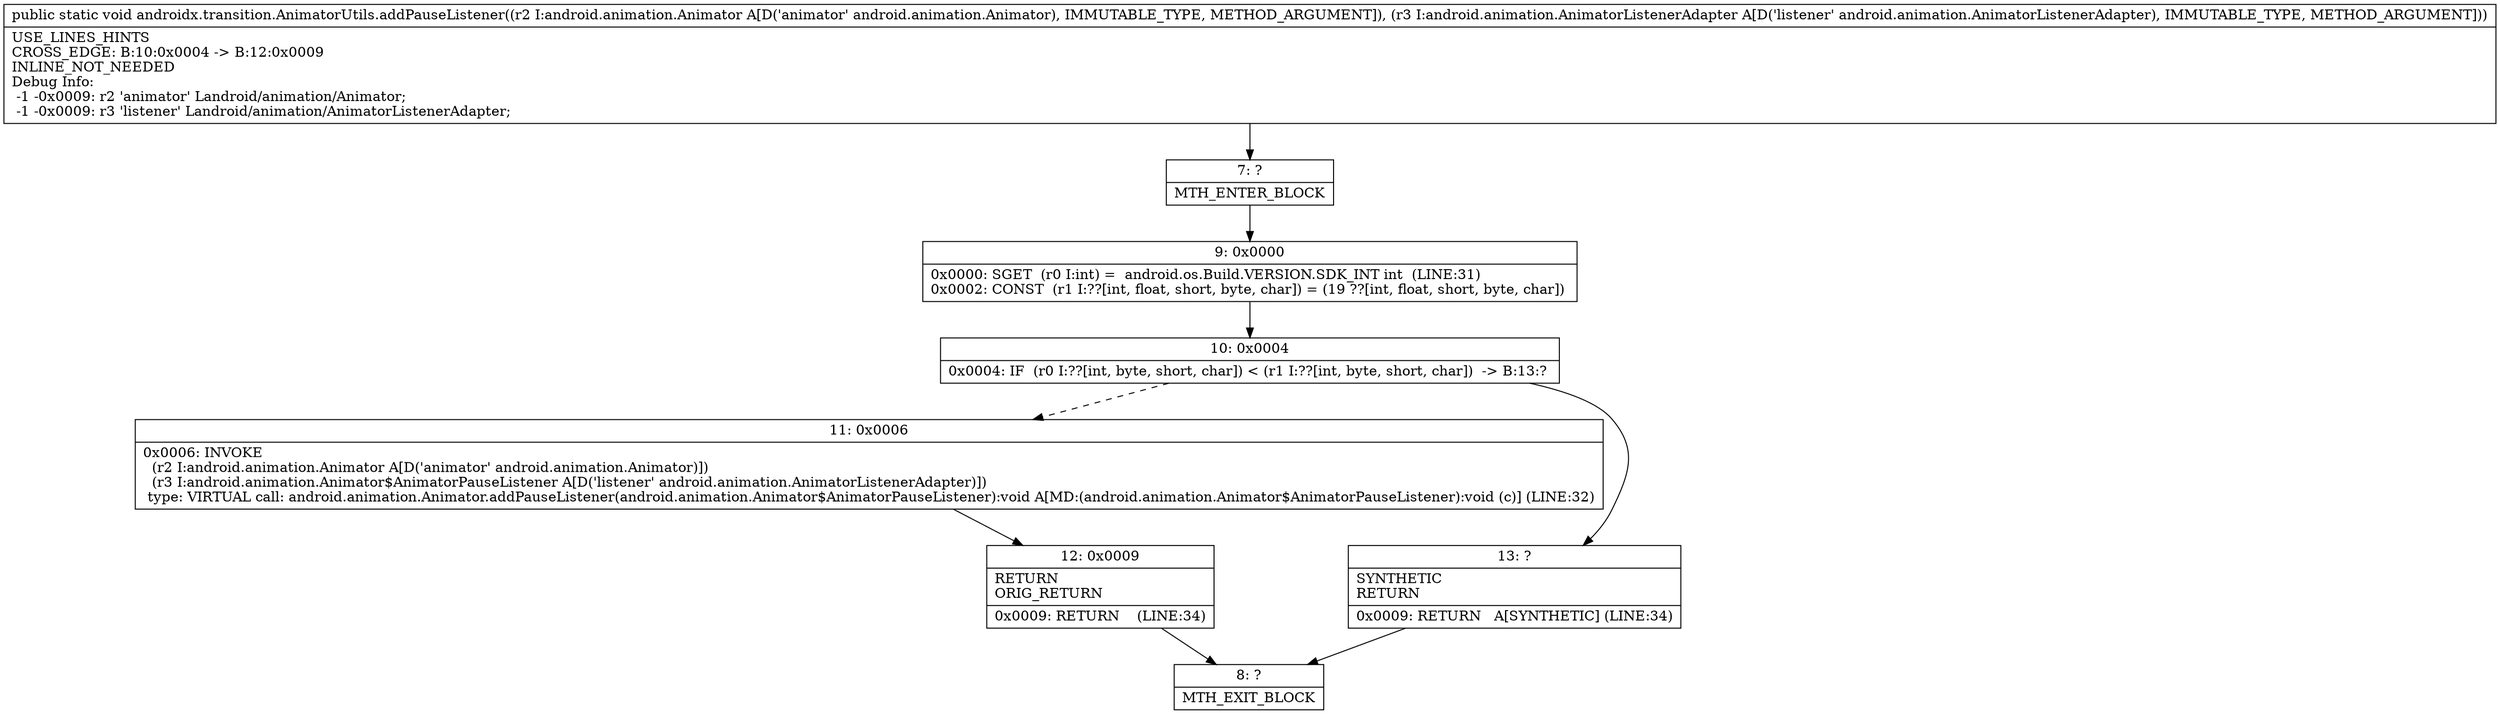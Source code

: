 digraph "CFG forandroidx.transition.AnimatorUtils.addPauseListener(Landroid\/animation\/Animator;Landroid\/animation\/AnimatorListenerAdapter;)V" {
Node_7 [shape=record,label="{7\:\ ?|MTH_ENTER_BLOCK\l}"];
Node_9 [shape=record,label="{9\:\ 0x0000|0x0000: SGET  (r0 I:int) =  android.os.Build.VERSION.SDK_INT int  (LINE:31)\l0x0002: CONST  (r1 I:??[int, float, short, byte, char]) = (19 ??[int, float, short, byte, char]) \l}"];
Node_10 [shape=record,label="{10\:\ 0x0004|0x0004: IF  (r0 I:??[int, byte, short, char]) \< (r1 I:??[int, byte, short, char])  \-\> B:13:? \l}"];
Node_11 [shape=record,label="{11\:\ 0x0006|0x0006: INVOKE  \l  (r2 I:android.animation.Animator A[D('animator' android.animation.Animator)])\l  (r3 I:android.animation.Animator$AnimatorPauseListener A[D('listener' android.animation.AnimatorListenerAdapter)])\l type: VIRTUAL call: android.animation.Animator.addPauseListener(android.animation.Animator$AnimatorPauseListener):void A[MD:(android.animation.Animator$AnimatorPauseListener):void (c)] (LINE:32)\l}"];
Node_12 [shape=record,label="{12\:\ 0x0009|RETURN\lORIG_RETURN\l|0x0009: RETURN    (LINE:34)\l}"];
Node_8 [shape=record,label="{8\:\ ?|MTH_EXIT_BLOCK\l}"];
Node_13 [shape=record,label="{13\:\ ?|SYNTHETIC\lRETURN\l|0x0009: RETURN   A[SYNTHETIC] (LINE:34)\l}"];
MethodNode[shape=record,label="{public static void androidx.transition.AnimatorUtils.addPauseListener((r2 I:android.animation.Animator A[D('animator' android.animation.Animator), IMMUTABLE_TYPE, METHOD_ARGUMENT]), (r3 I:android.animation.AnimatorListenerAdapter A[D('listener' android.animation.AnimatorListenerAdapter), IMMUTABLE_TYPE, METHOD_ARGUMENT]))  | USE_LINES_HINTS\lCROSS_EDGE: B:10:0x0004 \-\> B:12:0x0009\lINLINE_NOT_NEEDED\lDebug Info:\l  \-1 \-0x0009: r2 'animator' Landroid\/animation\/Animator;\l  \-1 \-0x0009: r3 'listener' Landroid\/animation\/AnimatorListenerAdapter;\l}"];
MethodNode -> Node_7;Node_7 -> Node_9;
Node_9 -> Node_10;
Node_10 -> Node_11[style=dashed];
Node_10 -> Node_13;
Node_11 -> Node_12;
Node_12 -> Node_8;
Node_13 -> Node_8;
}

